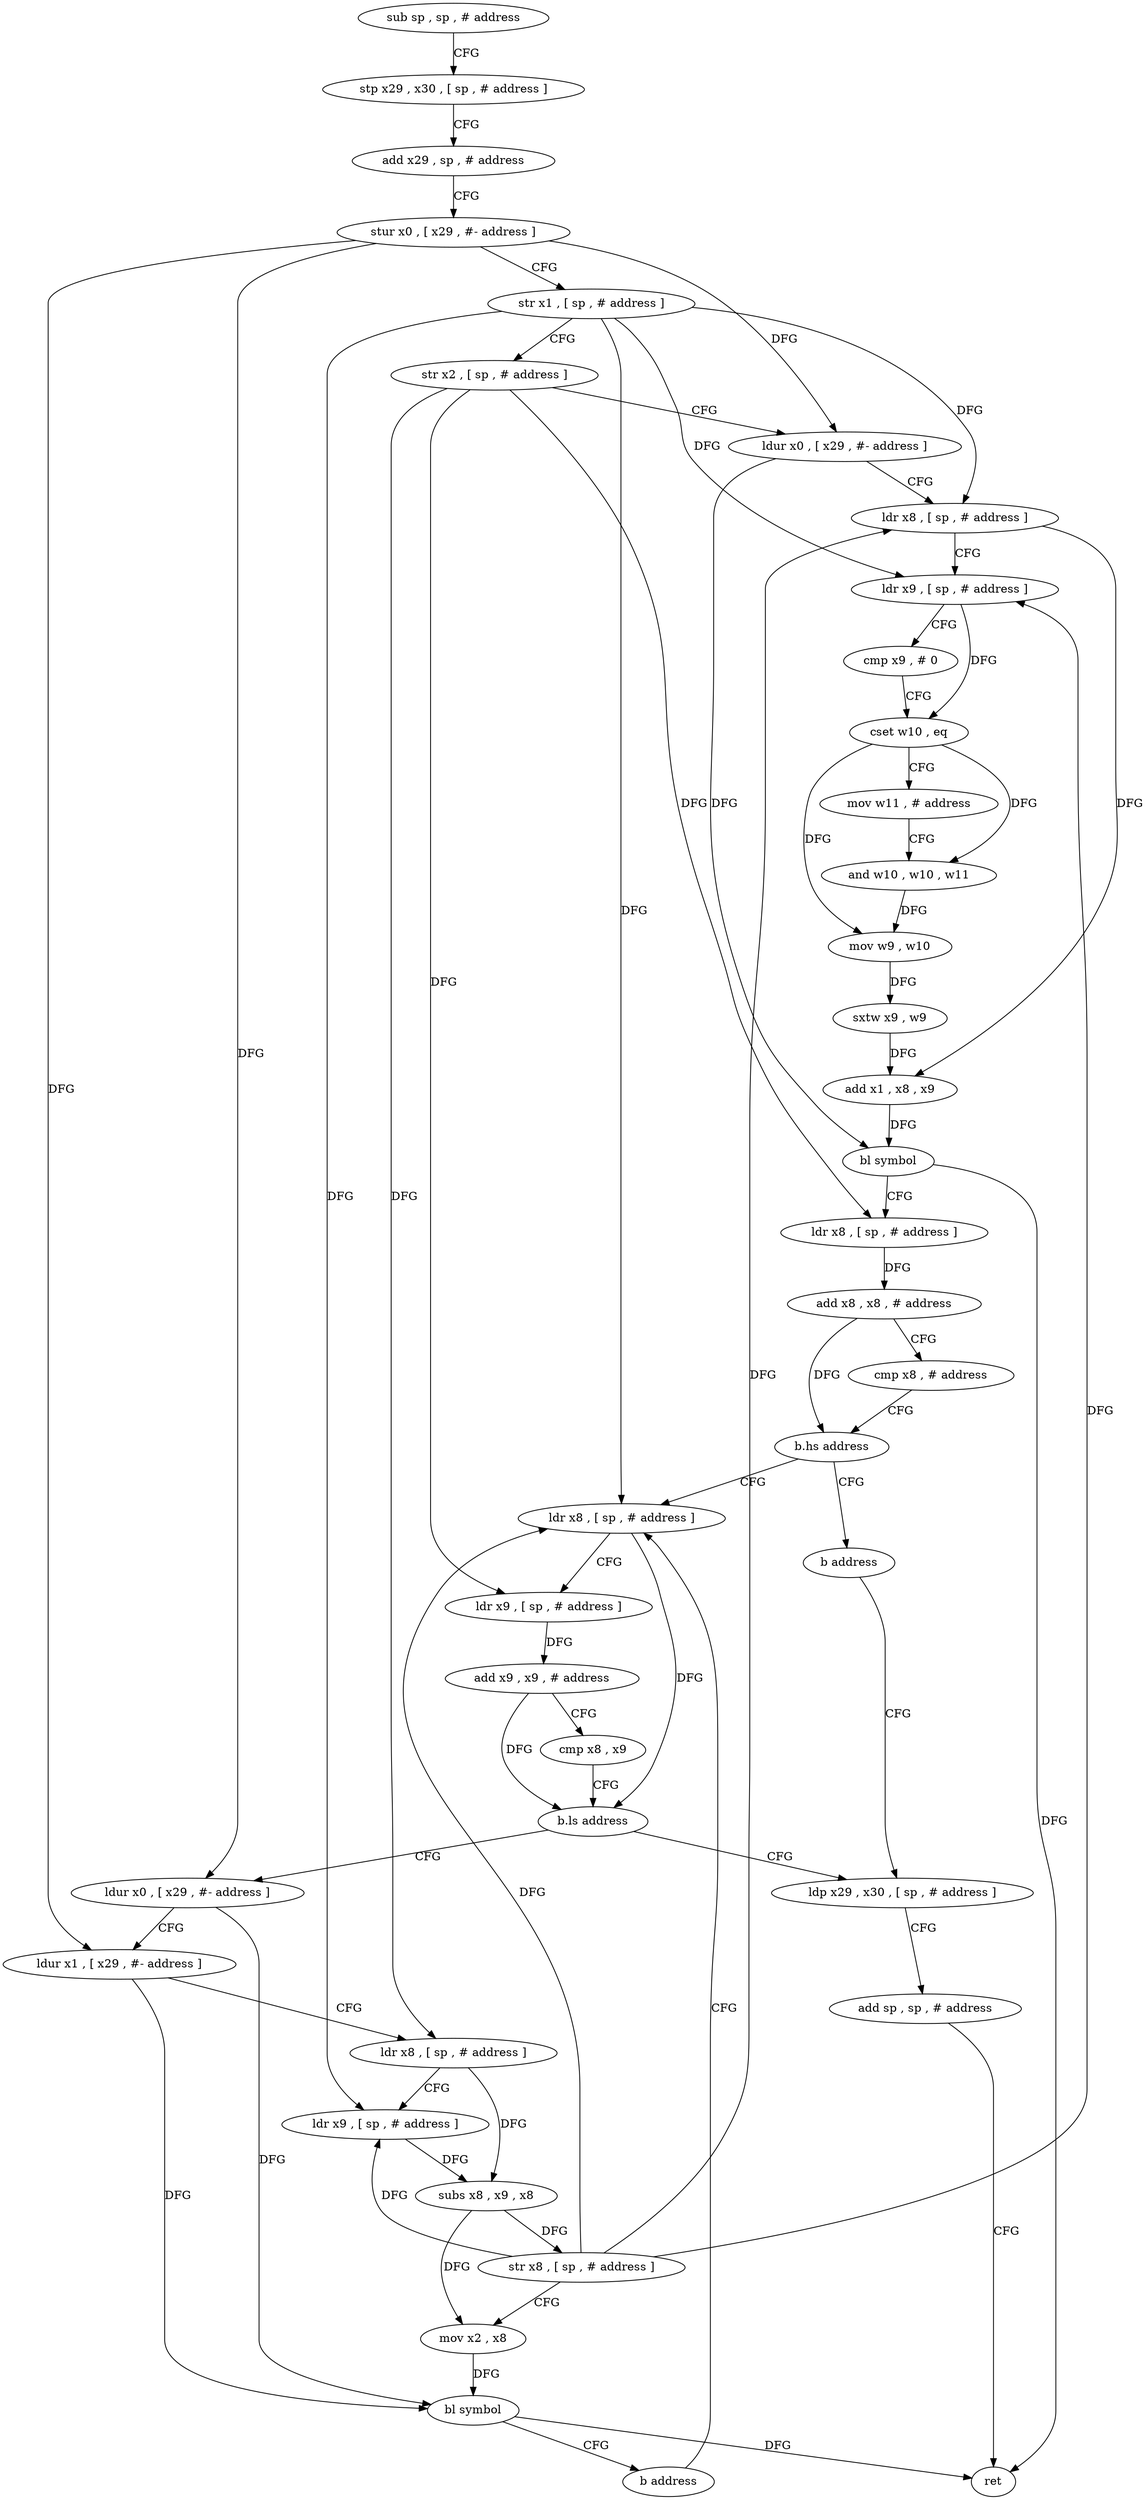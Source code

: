 digraph "func" {
"4266996" [label = "sub sp , sp , # address" ]
"4267000" [label = "stp x29 , x30 , [ sp , # address ]" ]
"4267004" [label = "add x29 , sp , # address" ]
"4267008" [label = "stur x0 , [ x29 , #- address ]" ]
"4267012" [label = "str x1 , [ sp , # address ]" ]
"4267016" [label = "str x2 , [ sp , # address ]" ]
"4267020" [label = "ldur x0 , [ x29 , #- address ]" ]
"4267024" [label = "ldr x8 , [ sp , # address ]" ]
"4267028" [label = "ldr x9 , [ sp , # address ]" ]
"4267032" [label = "cmp x9 , # 0" ]
"4267036" [label = "cset w10 , eq" ]
"4267040" [label = "mov w11 , # address" ]
"4267044" [label = "and w10 , w10 , w11" ]
"4267048" [label = "mov w9 , w10" ]
"4267052" [label = "sxtw x9 , w9" ]
"4267056" [label = "add x1 , x8 , x9" ]
"4267060" [label = "bl symbol" ]
"4267064" [label = "ldr x8 , [ sp , # address ]" ]
"4267068" [label = "add x8 , x8 , # address" ]
"4267072" [label = "cmp x8 , # address" ]
"4267076" [label = "b.hs address" ]
"4267084" [label = "ldr x8 , [ sp , # address ]" ]
"4267080" [label = "b address" ]
"4267088" [label = "ldr x9 , [ sp , # address ]" ]
"4267092" [label = "add x9 , x9 , # address" ]
"4267096" [label = "cmp x8 , x9" ]
"4267100" [label = "b.ls address" ]
"4267140" [label = "ldp x29 , x30 , [ sp , # address ]" ]
"4267104" [label = "ldur x0 , [ x29 , #- address ]" ]
"4267144" [label = "add sp , sp , # address" ]
"4267148" [label = "ret" ]
"4267108" [label = "ldur x1 , [ x29 , #- address ]" ]
"4267112" [label = "ldr x8 , [ sp , # address ]" ]
"4267116" [label = "ldr x9 , [ sp , # address ]" ]
"4267120" [label = "subs x8 , x9 , x8" ]
"4267124" [label = "str x8 , [ sp , # address ]" ]
"4267128" [label = "mov x2 , x8" ]
"4267132" [label = "bl symbol" ]
"4267136" [label = "b address" ]
"4266996" -> "4267000" [ label = "CFG" ]
"4267000" -> "4267004" [ label = "CFG" ]
"4267004" -> "4267008" [ label = "CFG" ]
"4267008" -> "4267012" [ label = "CFG" ]
"4267008" -> "4267020" [ label = "DFG" ]
"4267008" -> "4267104" [ label = "DFG" ]
"4267008" -> "4267108" [ label = "DFG" ]
"4267012" -> "4267016" [ label = "CFG" ]
"4267012" -> "4267024" [ label = "DFG" ]
"4267012" -> "4267028" [ label = "DFG" ]
"4267012" -> "4267084" [ label = "DFG" ]
"4267012" -> "4267116" [ label = "DFG" ]
"4267016" -> "4267020" [ label = "CFG" ]
"4267016" -> "4267064" [ label = "DFG" ]
"4267016" -> "4267088" [ label = "DFG" ]
"4267016" -> "4267112" [ label = "DFG" ]
"4267020" -> "4267024" [ label = "CFG" ]
"4267020" -> "4267060" [ label = "DFG" ]
"4267024" -> "4267028" [ label = "CFG" ]
"4267024" -> "4267056" [ label = "DFG" ]
"4267028" -> "4267032" [ label = "CFG" ]
"4267028" -> "4267036" [ label = "DFG" ]
"4267032" -> "4267036" [ label = "CFG" ]
"4267036" -> "4267040" [ label = "CFG" ]
"4267036" -> "4267044" [ label = "DFG" ]
"4267036" -> "4267048" [ label = "DFG" ]
"4267040" -> "4267044" [ label = "CFG" ]
"4267044" -> "4267048" [ label = "DFG" ]
"4267048" -> "4267052" [ label = "DFG" ]
"4267052" -> "4267056" [ label = "DFG" ]
"4267056" -> "4267060" [ label = "DFG" ]
"4267060" -> "4267064" [ label = "CFG" ]
"4267060" -> "4267148" [ label = "DFG" ]
"4267064" -> "4267068" [ label = "DFG" ]
"4267068" -> "4267072" [ label = "CFG" ]
"4267068" -> "4267076" [ label = "DFG" ]
"4267072" -> "4267076" [ label = "CFG" ]
"4267076" -> "4267084" [ label = "CFG" ]
"4267076" -> "4267080" [ label = "CFG" ]
"4267084" -> "4267088" [ label = "CFG" ]
"4267084" -> "4267100" [ label = "DFG" ]
"4267080" -> "4267140" [ label = "CFG" ]
"4267088" -> "4267092" [ label = "DFG" ]
"4267092" -> "4267096" [ label = "CFG" ]
"4267092" -> "4267100" [ label = "DFG" ]
"4267096" -> "4267100" [ label = "CFG" ]
"4267100" -> "4267140" [ label = "CFG" ]
"4267100" -> "4267104" [ label = "CFG" ]
"4267140" -> "4267144" [ label = "CFG" ]
"4267104" -> "4267108" [ label = "CFG" ]
"4267104" -> "4267132" [ label = "DFG" ]
"4267144" -> "4267148" [ label = "CFG" ]
"4267108" -> "4267112" [ label = "CFG" ]
"4267108" -> "4267132" [ label = "DFG" ]
"4267112" -> "4267116" [ label = "CFG" ]
"4267112" -> "4267120" [ label = "DFG" ]
"4267116" -> "4267120" [ label = "DFG" ]
"4267120" -> "4267124" [ label = "DFG" ]
"4267120" -> "4267128" [ label = "DFG" ]
"4267124" -> "4267128" [ label = "CFG" ]
"4267124" -> "4267024" [ label = "DFG" ]
"4267124" -> "4267028" [ label = "DFG" ]
"4267124" -> "4267084" [ label = "DFG" ]
"4267124" -> "4267116" [ label = "DFG" ]
"4267128" -> "4267132" [ label = "DFG" ]
"4267132" -> "4267136" [ label = "CFG" ]
"4267132" -> "4267148" [ label = "DFG" ]
"4267136" -> "4267084" [ label = "CFG" ]
}

